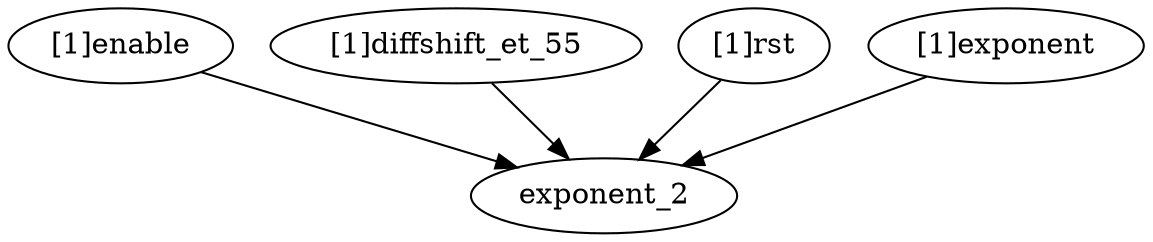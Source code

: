strict digraph "" {
	exponent_2	 [complexity=0,
		importance=0.0297843182025,
		rank=0.0];
	"[1]enable"	 [complexity=1,
		importance=0.0435063227215,
		rank=0.0435063227215];
	"[1]enable" -> exponent_2;
	"[1]diffshift_et_55"	 [complexity=3,
		importance=0.0482665949593,
		rank=0.0160888649864];
	"[1]diffshift_et_55" -> exponent_2;
	"[1]rst"	 [complexity=1,
		importance=0.0732906409239,
		rank=0.0732906409239];
	"[1]rst" -> exponent_2;
	"[1]exponent"	 [complexity=3,
		importance=0.0552340076966,
		rank=0.0184113358989];
	"[1]exponent" -> exponent_2;
}
